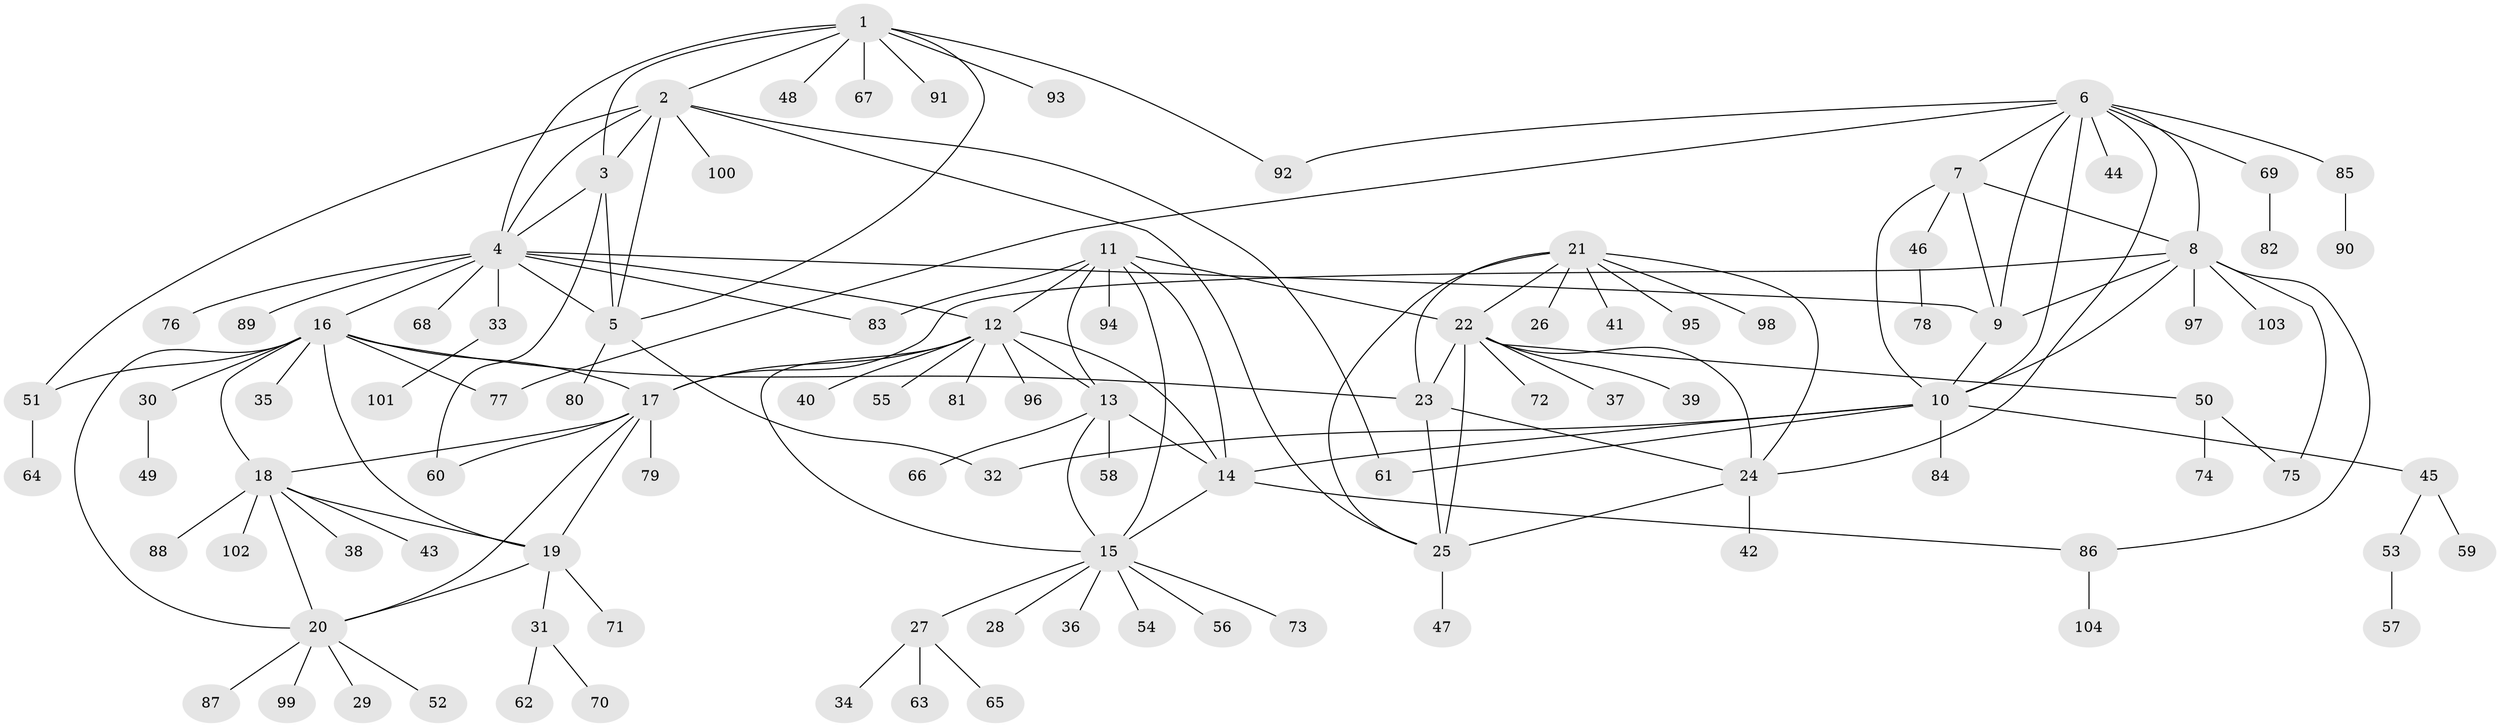 // coarse degree distribution, {16: 0.013333333333333334, 7: 0.05333333333333334, 4: 0.02666666666666667, 5: 0.04, 9: 0.04, 8: 0.013333333333333334, 6: 0.04, 10: 0.02666666666666667, 1: 0.64, 3: 0.02666666666666667, 2: 0.08}
// Generated by graph-tools (version 1.1) at 2025/24/03/03/25 07:24:10]
// undirected, 104 vertices, 148 edges
graph export_dot {
graph [start="1"]
  node [color=gray90,style=filled];
  1;
  2;
  3;
  4;
  5;
  6;
  7;
  8;
  9;
  10;
  11;
  12;
  13;
  14;
  15;
  16;
  17;
  18;
  19;
  20;
  21;
  22;
  23;
  24;
  25;
  26;
  27;
  28;
  29;
  30;
  31;
  32;
  33;
  34;
  35;
  36;
  37;
  38;
  39;
  40;
  41;
  42;
  43;
  44;
  45;
  46;
  47;
  48;
  49;
  50;
  51;
  52;
  53;
  54;
  55;
  56;
  57;
  58;
  59;
  60;
  61;
  62;
  63;
  64;
  65;
  66;
  67;
  68;
  69;
  70;
  71;
  72;
  73;
  74;
  75;
  76;
  77;
  78;
  79;
  80;
  81;
  82;
  83;
  84;
  85;
  86;
  87;
  88;
  89;
  90;
  91;
  92;
  93;
  94;
  95;
  96;
  97;
  98;
  99;
  100;
  101;
  102;
  103;
  104;
  1 -- 2;
  1 -- 3;
  1 -- 4;
  1 -- 5;
  1 -- 48;
  1 -- 67;
  1 -- 91;
  1 -- 92;
  1 -- 93;
  2 -- 3;
  2 -- 4;
  2 -- 5;
  2 -- 25;
  2 -- 51;
  2 -- 61;
  2 -- 100;
  3 -- 4;
  3 -- 5;
  3 -- 60;
  4 -- 5;
  4 -- 9;
  4 -- 12;
  4 -- 16;
  4 -- 33;
  4 -- 68;
  4 -- 76;
  4 -- 83;
  4 -- 89;
  5 -- 32;
  5 -- 80;
  6 -- 7;
  6 -- 8;
  6 -- 9;
  6 -- 10;
  6 -- 24;
  6 -- 44;
  6 -- 69;
  6 -- 77;
  6 -- 85;
  6 -- 92;
  7 -- 8;
  7 -- 9;
  7 -- 10;
  7 -- 46;
  8 -- 9;
  8 -- 10;
  8 -- 17;
  8 -- 75;
  8 -- 86;
  8 -- 97;
  8 -- 103;
  9 -- 10;
  10 -- 14;
  10 -- 32;
  10 -- 45;
  10 -- 61;
  10 -- 84;
  11 -- 12;
  11 -- 13;
  11 -- 14;
  11 -- 15;
  11 -- 22;
  11 -- 83;
  11 -- 94;
  12 -- 13;
  12 -- 14;
  12 -- 15;
  12 -- 17;
  12 -- 40;
  12 -- 55;
  12 -- 81;
  12 -- 96;
  13 -- 14;
  13 -- 15;
  13 -- 58;
  13 -- 66;
  14 -- 15;
  14 -- 86;
  15 -- 27;
  15 -- 28;
  15 -- 36;
  15 -- 54;
  15 -- 56;
  15 -- 73;
  16 -- 17;
  16 -- 18;
  16 -- 19;
  16 -- 20;
  16 -- 23;
  16 -- 30;
  16 -- 35;
  16 -- 51;
  16 -- 77;
  17 -- 18;
  17 -- 19;
  17 -- 20;
  17 -- 60;
  17 -- 79;
  18 -- 19;
  18 -- 20;
  18 -- 38;
  18 -- 43;
  18 -- 88;
  18 -- 102;
  19 -- 20;
  19 -- 31;
  19 -- 71;
  20 -- 29;
  20 -- 52;
  20 -- 87;
  20 -- 99;
  21 -- 22;
  21 -- 23;
  21 -- 24;
  21 -- 25;
  21 -- 26;
  21 -- 41;
  21 -- 95;
  21 -- 98;
  22 -- 23;
  22 -- 24;
  22 -- 25;
  22 -- 37;
  22 -- 39;
  22 -- 50;
  22 -- 72;
  23 -- 24;
  23 -- 25;
  24 -- 25;
  24 -- 42;
  25 -- 47;
  27 -- 34;
  27 -- 63;
  27 -- 65;
  30 -- 49;
  31 -- 62;
  31 -- 70;
  33 -- 101;
  45 -- 53;
  45 -- 59;
  46 -- 78;
  50 -- 74;
  50 -- 75;
  51 -- 64;
  53 -- 57;
  69 -- 82;
  85 -- 90;
  86 -- 104;
}
